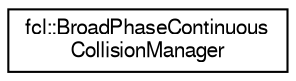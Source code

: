 digraph "Graphical Class Hierarchy"
{
  edge [fontname="FreeSans",fontsize="10",labelfontname="FreeSans",labelfontsize="10"];
  node [fontname="FreeSans",fontsize="10",shape=record];
  rankdir="LR";
  Node1 [label="fcl::BroadPhaseContinuous\lCollisionManager",height=0.2,width=0.4,color="black", fillcolor="white", style="filled",URL="$a00007.html",tooltip="Base class for broad phase continuous collision. It helps to accelerate the continuous collision/dist..."];
}
